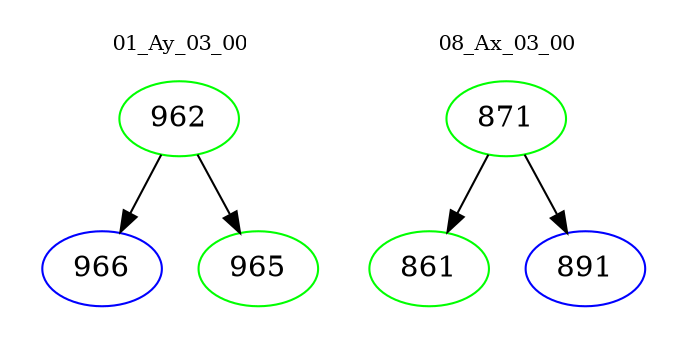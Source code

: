 digraph{
subgraph cluster_0 {
color = white
label = "01_Ay_03_00";
fontsize=10;
T0_962 [label="962", color="green"]
T0_962 -> T0_966 [color="black"]
T0_966 [label="966", color="blue"]
T0_962 -> T0_965 [color="black"]
T0_965 [label="965", color="green"]
}
subgraph cluster_1 {
color = white
label = "08_Ax_03_00";
fontsize=10;
T1_871 [label="871", color="green"]
T1_871 -> T1_861 [color="black"]
T1_861 [label="861", color="green"]
T1_871 -> T1_891 [color="black"]
T1_891 [label="891", color="blue"]
}
}
